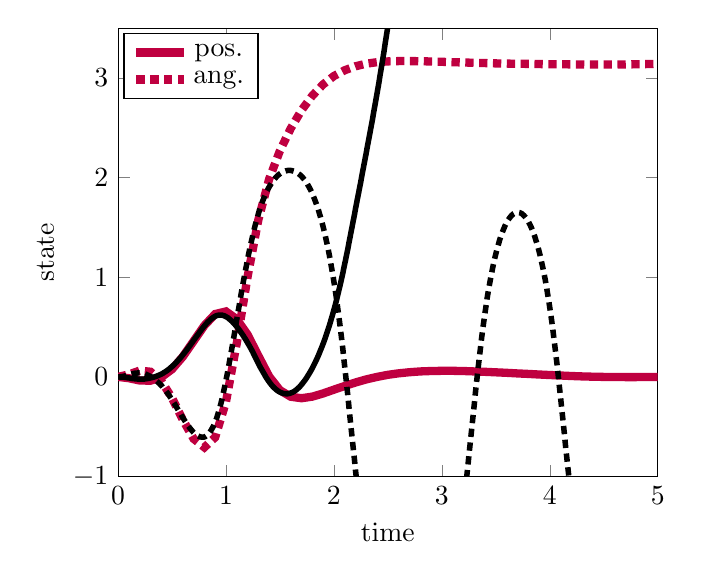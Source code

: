 \begin{tikzpicture}[]
\begin{axis}[legend style = {{at={(0.01,0.99)},anchor=north west}}, ylabel = {state}, xmin = {0.0}, xmax = {5.0}, axis equal image = {false}, ymax = {3.5}, xlabel = {time}, hide axis = {false}, ymin = {-1}]\addplot+ [mark = {}, color=purple, line width=3pt]coordinates {
(0.0, 0.0)
(0.1, -0.013)
(0.2, -0.036)
(0.3, -0.038)
(0.4, -0.004)
(0.5, 0.077)
(0.6, 0.203)
(0.7, 0.359)
(0.8, 0.516)
(0.9, 0.631)
(1.0, 0.657)
(1.1, 0.579)
(1.2, 0.424)
(1.3, 0.212)
(1.4, 0.004)
(1.5, -0.134)
(1.6, -0.199)
(1.7, -0.214)
(1.8, -0.198)
(1.9, -0.166)
(2.0, -0.128)
(2.1, -0.091)
(2.2, -0.056)
(2.3, -0.025)
(2.4, 0.0)
(2.5, 0.021)
(2.6, 0.036)
(2.7, 0.047)
(2.8, 0.055)
(2.9, 0.059)
(3.0, 0.061)
(3.1, 0.061)
(3.2, 0.059)
(3.3, 0.055)
(3.4, 0.051)
(3.5, 0.046)
(3.6, 0.041)
(3.7, 0.035)
(3.8, 0.03)
(3.9, 0.024)
(4.0, 0.019)
(4.1, 0.014)
(4.2, 0.009)
(4.3, 0.005)
(4.4, 0.002)
(4.5, -3.554e-5)
(4.6, -0.001)
(4.7, -0.002)
(4.8, -0.002)
(4.9, -0.001)
(5.0, 0.0)
};
\addplot+ [mark = {}, color=purple, line width=3pt, densely dashed]coordinates {
(0.0, 0.0)
(0.1, 0.025)
(0.2, 0.063)
(0.3, 0.052)
(0.4, -0.039)
(0.5, -0.212)
(0.6, -0.43)
(0.7, -0.621)
(0.8, -0.707)
(0.9, -0.606)
(1.0, -0.25)
(1.1, 0.339)
(1.2, 1.005)
(1.3, 1.577)
(1.4, 1.986)
(1.5, 2.271)
(1.6, 2.494)
(1.7, 2.677)
(1.8, 2.823)
(1.9, 2.936)
(2.0, 3.02)
(2.1, 3.078)
(2.2, 3.118)
(2.3, 3.144)
(2.4, 3.159)
(2.5, 3.167)
(2.6, 3.17)
(2.7, 3.17)
(2.8, 3.169)
(2.9, 3.166)
(3.0, 3.163)
(3.1, 3.159)
(3.2, 3.156)
(3.3, 3.153)
(3.4, 3.15)
(3.5, 3.147)
(3.6, 3.145)
(3.7, 3.143)
(3.8, 3.142)
(3.9, 3.14)
(4.0, 3.139)
(4.1, 3.138)
(4.2, 3.137)
(4.3, 3.136)
(4.4, 3.135)
(4.5, 3.135)
(4.6, 3.135)
(4.7, 3.136)
(4.8, 3.138)
(4.9, 3.14)
(5.0, 3.142)
};
\addplot+ [mark = {}, color=black, line width=2pt]coordinates {
(0.0, 0.0)
(0.01, -0.0)
(0.02, -0.001)
(0.029, -0.001)
(0.039, -0.002)
(0.049, -0.003)
(0.059, -0.004)
(0.069, -0.005)
(0.079, -0.007)
(0.088, -0.009)
(0.098, -0.01)
(0.108, -0.012)
(0.118, -0.014)
(0.128, -0.016)
(0.138, -0.017)
(0.147, -0.018)
(0.157, -0.019)
(0.167, -0.02)
(0.177, -0.021)
(0.187, -0.022)
(0.196, -0.023)
(0.206, -0.023)
(0.216, -0.023)
(0.226, -0.023)
(0.236, -0.022)
(0.246, -0.021)
(0.255, -0.019)
(0.265, -0.018)
(0.275, -0.016)
(0.285, -0.014)
(0.295, -0.012)
(0.305, -0.009)
(0.314, -0.007)
(0.324, -0.004)
(0.334, -0.001)
(0.344, 0.003)
(0.354, 0.006)
(0.363, 0.01)
(0.373, 0.015)
(0.383, 0.019)
(0.393, 0.024)
(0.403, 0.029)
(0.413, 0.035)
(0.422, 0.041)
(0.432, 0.048)
(0.442, 0.055)
(0.452, 0.062)
(0.462, 0.07)
(0.472, 0.078)
(0.481, 0.087)
(0.491, 0.096)
(0.501, 0.105)
(0.511, 0.115)
(0.521, 0.125)
(0.53, 0.135)
(0.54, 0.146)
(0.55, 0.158)
(0.56, 0.17)
(0.57, 0.182)
(0.58, 0.194)
(0.589, 0.207)
(0.599, 0.22)
(0.609, 0.234)
(0.619, 0.247)
(0.629, 0.261)
(0.639, 0.275)
(0.648, 0.289)
(0.658, 0.303)
(0.668, 0.318)
(0.678, 0.333)
(0.688, 0.348)
(0.697, 0.363)
(0.707, 0.377)
(0.717, 0.392)
(0.727, 0.407)
(0.737, 0.421)
(0.747, 0.436)
(0.756, 0.45)
(0.766, 0.464)
(0.776, 0.479)
(0.786, 0.493)
(0.796, 0.506)
(0.806, 0.519)
(0.815, 0.531)
(0.825, 0.543)
(0.835, 0.554)
(0.845, 0.564)
(0.855, 0.574)
(0.864, 0.583)
(0.874, 0.591)
(0.884, 0.598)
(0.894, 0.605)
(0.904, 0.611)
(0.914, 0.615)
(0.923, 0.618)
(0.933, 0.62)
(0.943, 0.621)
(0.953, 0.621)
(0.963, 0.62)
(0.972, 0.617)
(0.982, 0.614)
(0.992, 0.609)
(1.002, 0.603)
(1.012, 0.597)
(1.022, 0.59)
(1.031, 0.581)
(1.041, 0.572)
(1.051, 0.563)
(1.061, 0.552)
(1.071, 0.541)
(1.081, 0.529)
(1.09, 0.517)
(1.1, 0.504)
(1.11, 0.49)
(1.12, 0.476)
(1.13, 0.461)
(1.139, 0.446)
(1.149, 0.431)
(1.159, 0.415)
(1.169, 0.398)
(1.179, 0.381)
(1.189, 0.364)
(1.198, 0.346)
(1.208, 0.328)
(1.218, 0.309)
(1.228, 0.29)
(1.238, 0.27)
(1.248, 0.25)
(1.257, 0.229)
(1.267, 0.208)
(1.277, 0.186)
(1.287, 0.164)
(1.297, 0.142)
(1.306, 0.122)
(1.316, 0.101)
(1.326, 0.082)
(1.336, 0.063)
(1.346, 0.044)
(1.356, 0.026)
(1.365, 0.008)
(1.375, -0.01)
(1.385, -0.026)
(1.395, -0.042)
(1.405, -0.057)
(1.415, -0.071)
(1.424, -0.084)
(1.434, -0.096)
(1.444, -0.107)
(1.454, -0.117)
(1.464, -0.126)
(1.473, -0.135)
(1.483, -0.142)
(1.493, -0.149)
(1.503, -0.154)
(1.513, -0.159)
(1.523, -0.163)
(1.532, -0.166)
(1.542, -0.168)
(1.552, -0.169)
(1.562, -0.169)
(1.572, -0.169)
(1.582, -0.167)
(1.591, -0.165)
(1.601, -0.161)
(1.611, -0.157)
(1.621, -0.152)
(1.631, -0.146)
(1.64, -0.139)
(1.65, -0.131)
(1.66, -0.122)
(1.67, -0.112)
(1.68, -0.102)
(1.69, -0.09)
(1.699, -0.078)
(1.709, -0.065)
(1.719, -0.051)
(1.729, -0.037)
(1.739, -0.022)
(1.749, -0.006)
(1.758, 0.011)
(1.768, 0.028)
(1.778, 0.046)
(1.788, 0.065)
(1.798, 0.084)
(1.807, 0.104)
(1.817, 0.125)
(1.827, 0.147)
(1.837, 0.17)
(1.847, 0.193)
(1.857, 0.217)
(1.866, 0.242)
(1.876, 0.268)
(1.886, 0.294)
(1.896, 0.322)
(1.906, 0.35)
(1.916, 0.38)
(1.925, 0.41)
(1.935, 0.441)
(1.945, 0.473)
(1.955, 0.506)
(1.965, 0.541)
(1.974, 0.576)
(1.984, 0.612)
(1.994, 0.65)
(2.004, 0.689)
(2.014, 0.729)
(2.024, 0.77)
(2.033, 0.812)
(2.043, 0.856)
(2.053, 0.901)
(2.063, 0.947)
(2.073, 0.995)
(2.083, 1.043)
(2.092, 1.093)
(2.102, 1.144)
(2.112, 1.196)
(2.122, 1.249)
(2.132, 1.303)
(2.141, 1.357)
(2.151, 1.411)
(2.161, 1.466)
(2.171, 1.522)
(2.181, 1.577)
(2.191, 1.632)
(2.2, 1.688)
(2.21, 1.743)
(2.22, 1.799)
(2.23, 1.854)
(2.24, 1.91)
(2.25, 1.965)
(2.259, 2.021)
(2.269, 2.077)
(2.279, 2.133)
(2.289, 2.189)
(2.299, 2.245)
(2.308, 2.301)
(2.318, 2.358)
(2.328, 2.415)
(2.338, 2.473)
(2.348, 2.531)
(2.358, 2.589)
(2.367, 2.649)
(2.377, 2.708)
(2.387, 2.769)
(2.397, 2.83)
(2.407, 2.892)
(2.417, 2.954)
(2.426, 3.018)
(2.436, 3.082)
(2.446, 3.147)
(2.456, 3.213)
(2.466, 3.28)
(2.475, 3.348)
(2.485, 3.416)
(2.495, 3.486)
(2.505, 3.556)
(2.515, 3.627)
(2.525, 3.699)
(2.534, 3.772)
(2.544, 3.846)
(2.554, 3.921)
(2.564, 3.997)
(2.574, 4.073)
(2.583, 4.151)
(2.593, 4.229)
(2.603, 4.308)
(2.613, 4.388)
(2.623, 4.469)
(2.633, 4.551)
(2.642, 4.634)
(2.652, 4.717)
(2.662, 4.801)
(2.672, 4.887)
(2.682, 4.973)
(2.692, 5.06)
(2.701, 5.147)
(2.711, 5.236)
(2.721, 5.325)
(2.731, 5.415)
(2.741, 5.506)
(2.75, 5.598)
(2.76, 5.691)
(2.77, 5.784)
(2.78, 5.879)
(2.79, 5.974)
(2.8, 6.07)
(2.809, 6.167)
(2.819, 6.265)
(2.829, 6.364)
(2.839, 6.463)
(2.849, 6.564)
(2.859, 6.665)
(2.868, 6.767)
(2.878, 6.87)
(2.888, 6.974)
(2.898, 7.079)
(2.908, 7.184)
(2.917, 7.291)
(2.927, 7.398)
(2.937, 7.506)
(2.947, 7.616)
(2.957, 7.726)
(2.967, 7.837)
(2.976, 7.949)
(2.986, 8.061)
(2.996, 8.175)
(3.006, 8.29)
(3.016, 8.405)
(3.026, 8.521)
(3.035, 8.638)
(3.045, 8.755)
(3.055, 8.874)
(3.065, 8.994)
(3.075, 9.114)
(3.084, 9.236)
(3.094, 9.358)
(3.104, 9.481)
(3.114, 9.604)
(3.124, 9.728)
(3.134, 9.853)
(3.143, 9.978)
(3.153, 10.103)
(3.163, 10.229)
(3.173, 10.355)
(3.183, 10.482)
(3.193, 10.608)
(3.202, 10.735)
(3.212, 10.862)
(3.222, 10.99)
(3.232, 11.117)
(3.242, 11.245)
(3.251, 11.372)
(3.261, 11.501)
(3.271, 11.629)
(3.281, 11.758)
(3.291, 11.887)
(3.301, 12.017)
(3.31, 12.148)
(3.32, 12.28)
(3.33, 12.413)
(3.34, 12.547)
(3.35, 12.682)
(3.36, 12.819)
(3.369, 12.957)
(3.379, 13.096)
(3.389, 13.237)
(3.399, 13.379)
(3.409, 13.523)
(3.418, 13.668)
(3.428, 13.814)
(3.438, 13.962)
(3.448, 14.111)
(3.458, 14.262)
(3.468, 14.414)
(3.477, 14.567)
(3.487, 14.721)
(3.497, 14.877)
(3.507, 15.033)
(3.517, 15.191)
(3.527, 15.35)
(3.536, 15.51)
(3.546, 15.671)
(3.556, 15.833)
(3.566, 15.996)
(3.576, 16.161)
(3.585, 16.326)
(3.595, 16.492)
(3.605, 16.659)
(3.615, 16.827)
(3.625, 16.996)
(3.635, 17.166)
(3.644, 17.337)
(3.654, 17.509)
(3.664, 17.682)
(3.674, 17.855)
(3.684, 18.03)
(3.694, 18.206)
(3.703, 18.382)
(3.713, 18.56)
(3.723, 18.738)
(3.733, 18.917)
(3.743, 19.098)
(3.752, 19.279)
(3.762, 19.461)
(3.772, 19.644)
(3.782, 19.828)
(3.792, 20.013)
(3.802, 20.199)
(3.811, 20.385)
(3.821, 20.573)
(3.831, 20.762)
(3.841, 20.952)
(3.851, 21.143)
(3.861, 21.334)
(3.87, 21.527)
(3.88, 21.721)
(3.89, 21.916)
(3.9, 22.112)
(3.91, 22.31)
(3.919, 22.508)
(3.929, 22.708)
(3.939, 22.909)
(3.949, 23.111)
(3.959, 23.314)
(3.969, 23.519)
(3.978, 23.725)
(3.988, 23.932)
(3.998, 24.141)
(4.008, 24.351)
(4.018, 24.563)
(4.028, 24.776)
(4.037, 24.991)
(4.047, 25.207)
(4.057, 25.424)
(4.067, 25.643)
(4.077, 25.863)
(4.086, 26.084)
(4.096, 26.307)
(4.106, 26.53)
(4.116, 26.754)
(4.126, 26.978)
(4.136, 27.203)
(4.145, 27.429)
(4.155, 27.655)
(4.165, 27.881)
(4.175, 28.107)
(4.185, 28.334)
(4.194, 28.56)
(4.204, 28.787)
(4.214, 29.014)
(4.224, 29.241)
(4.234, 29.469)
(4.244, 29.697)
(4.253, 29.925)
(4.263, 30.153)
(4.273, 30.382)
(4.283, 30.612)
(4.293, 30.841)
(4.303, 31.072)
(4.312, 31.303)
(4.322, 31.535)
(4.332, 31.768)
(4.342, 32.001)
(4.352, 32.235)
(4.361, 32.471)
(4.371, 32.707)
(4.381, 32.944)
(4.391, 33.182)
(4.401, 33.421)
(4.411, 33.662)
(4.42, 33.903)
(4.43, 34.145)
(4.44, 34.389)
(4.45, 34.634)
(4.46, 34.88)
(4.47, 35.127)
(4.479, 35.375)
(4.489, 35.624)
(4.499, 35.874)
(4.509, 36.126)
(4.519, 36.379)
(4.528, 36.632)
(4.538, 36.887)
(4.548, 37.143)
(4.558, 37.4)
(4.568, 37.659)
(4.578, 37.918)
(4.587, 38.178)
(4.597, 38.44)
(4.607, 38.703)
(4.617, 38.967)
(4.627, 39.231)
(4.637, 39.498)
(4.646, 39.765)
(4.656, 40.033)
(4.666, 40.302)
(4.676, 40.573)
(4.686, 40.845)
(4.695, 41.118)
(4.705, 41.392)
(4.715, 41.666)
(4.725, 41.942)
(4.735, 42.219)
(4.745, 42.497)
(4.754, 42.775)
(4.764, 43.055)
(4.774, 43.335)
(4.784, 43.616)
(4.794, 43.898)
(4.804, 44.181)
(4.813, 44.465)
(4.823, 44.749)
(4.833, 45.031)
(4.843, 45.312)
(4.853, 45.593)
(4.862, 45.872)
(4.872, 46.15)
(4.882, 46.427)
(4.892, 46.703)
(4.902, 46.978)
(4.912, 47.252)
(4.921, 47.524)
(4.931, 47.796)
(4.941, 48.067)
(4.951, 48.336)
(4.961, 48.604)
(4.971, 48.871)
(4.98, 49.137)
(4.99, 49.402)
(5.0, 49.666)
};
\addlegendentry{pos.}
\addplot+ [mark = {}, color=black, line width=2pt, densely dashed]coordinates {
(0.0, 0.0)
(0.01, 0.0)
(0.02, 0.001)
(0.029, 0.003)
(0.039, 0.004)
(0.049, 0.006)
(0.059, 0.008)
(0.069, 0.011)
(0.079, 0.014)
(0.088, 0.017)
(0.098, 0.021)
(0.108, 0.024)
(0.118, 0.027)
(0.128, 0.03)
(0.138, 0.033)
(0.147, 0.035)
(0.157, 0.037)
(0.167, 0.038)
(0.177, 0.039)
(0.187, 0.04)
(0.196, 0.04)
(0.206, 0.04)
(0.216, 0.039)
(0.226, 0.037)
(0.236, 0.035)
(0.246, 0.032)
(0.255, 0.028)
(0.265, 0.023)
(0.275, 0.018)
(0.285, 0.013)
(0.295, 0.007)
(0.305, 0.001)
(0.314, -0.005)
(0.324, -0.012)
(0.334, -0.02)
(0.344, -0.028)
(0.354, -0.037)
(0.363, -0.046)
(0.373, -0.056)
(0.383, -0.066)
(0.393, -0.077)
(0.403, -0.088)
(0.413, -0.1)
(0.422, -0.112)
(0.432, -0.126)
(0.442, -0.139)
(0.452, -0.154)
(0.462, -0.168)
(0.472, -0.183)
(0.481, -0.199)
(0.491, -0.215)
(0.501, -0.232)
(0.511, -0.249)
(0.521, -0.265)
(0.53, -0.283)
(0.54, -0.3)
(0.55, -0.318)
(0.56, -0.336)
(0.57, -0.354)
(0.58, -0.371)
(0.589, -0.389)
(0.599, -0.407)
(0.609, -0.424)
(0.619, -0.441)
(0.629, -0.457)
(0.639, -0.473)
(0.648, -0.488)
(0.658, -0.503)
(0.668, -0.517)
(0.678, -0.531)
(0.688, -0.543)
(0.697, -0.555)
(0.707, -0.566)
(0.717, -0.575)
(0.727, -0.583)
(0.737, -0.59)
(0.747, -0.595)
(0.756, -0.6)
(0.766, -0.603)
(0.776, -0.605)
(0.786, -0.605)
(0.796, -0.604)
(0.806, -0.6)
(0.815, -0.594)
(0.825, -0.586)
(0.835, -0.576)
(0.845, -0.564)
(0.855, -0.549)
(0.864, -0.532)
(0.874, -0.513)
(0.884, -0.493)
(0.894, -0.469)
(0.904, -0.442)
(0.914, -0.413)
(0.923, -0.381)
(0.933, -0.345)
(0.943, -0.307)
(0.953, -0.267)
(0.963, -0.223)
(0.972, -0.177)
(0.982, -0.128)
(0.992, -0.077)
(1.002, -0.024)
(1.012, 0.031)
(1.022, 0.088)
(1.031, 0.146)
(1.041, 0.205)
(1.051, 0.266)
(1.061, 0.327)
(1.071, 0.389)
(1.081, 0.452)
(1.09, 0.514)
(1.1, 0.577)
(1.11, 0.64)
(1.12, 0.702)
(1.13, 0.764)
(1.139, 0.825)
(1.149, 0.885)
(1.159, 0.945)
(1.169, 1.003)
(1.179, 1.06)
(1.189, 1.116)
(1.198, 1.17)
(1.208, 1.223)
(1.218, 1.275)
(1.228, 1.325)
(1.238, 1.373)
(1.248, 1.419)
(1.257, 1.464)
(1.267, 1.507)
(1.277, 1.548)
(1.287, 1.587)
(1.297, 1.624)
(1.306, 1.66)
(1.316, 1.693)
(1.326, 1.724)
(1.336, 1.754)
(1.346, 1.782)
(1.356, 1.808)
(1.365, 1.833)
(1.375, 1.856)
(1.385, 1.877)
(1.395, 1.897)
(1.405, 1.916)
(1.415, 1.933)
(1.424, 1.95)
(1.434, 1.965)
(1.444, 1.979)
(1.454, 1.992)
(1.464, 2.004)
(1.473, 2.015)
(1.483, 2.025)
(1.493, 2.034)
(1.503, 2.041)
(1.513, 2.048)
(1.523, 2.055)
(1.532, 2.06)
(1.542, 2.064)
(1.552, 2.068)
(1.562, 2.07)
(1.572, 2.072)
(1.582, 2.073)
(1.591, 2.073)
(1.601, 2.072)
(1.611, 2.07)
(1.621, 2.067)
(1.631, 2.064)
(1.64, 2.059)
(1.65, 2.054)
(1.66, 2.048)
(1.67, 2.041)
(1.68, 2.033)
(1.69, 2.024)
(1.699, 2.014)
(1.709, 2.003)
(1.719, 1.99)
(1.729, 1.977)
(1.739, 1.962)
(1.749, 1.946)
(1.758, 1.928)
(1.768, 1.909)
(1.778, 1.889)
(1.788, 1.868)
(1.798, 1.845)
(1.807, 1.82)
(1.817, 1.794)
(1.827, 1.766)
(1.837, 1.737)
(1.847, 1.706)
(1.857, 1.673)
(1.866, 1.639)
(1.876, 1.603)
(1.886, 1.564)
(1.896, 1.524)
(1.906, 1.482)
(1.916, 1.438)
(1.925, 1.391)
(1.935, 1.342)
(1.945, 1.291)
(1.955, 1.237)
(1.965, 1.181)
(1.974, 1.122)
(1.984, 1.06)
(1.994, 0.996)
(2.004, 0.928)
(2.014, 0.858)
(2.024, 0.784)
(2.033, 0.708)
(2.043, 0.628)
(2.053, 0.545)
(2.063, 0.458)
(2.073, 0.369)
(2.083, 0.277)
(2.092, 0.181)
(2.102, 0.084)
(2.112, -0.016)
(2.122, -0.118)
(2.132, -0.22)
(2.141, -0.324)
(2.151, -0.428)
(2.161, -0.531)
(2.171, -0.634)
(2.181, -0.736)
(2.191, -0.837)
(2.2, -0.937)
(2.21, -1.035)
(2.22, -1.131)
(2.23, -1.225)
(2.24, -1.318)
(2.25, -1.409)
(2.259, -1.497)
(2.269, -1.584)
(2.279, -1.669)
(2.289, -1.752)
(2.299, -1.833)
(2.308, -1.912)
(2.318, -1.988)
(2.328, -2.063)
(2.338, -2.135)
(2.348, -2.205)
(2.358, -2.274)
(2.367, -2.339)
(2.377, -2.403)
(2.387, -2.464)
(2.397, -2.523)
(2.407, -2.58)
(2.417, -2.634)
(2.426, -2.686)
(2.436, -2.735)
(2.446, -2.783)
(2.456, -2.827)
(2.466, -2.87)
(2.475, -2.911)
(2.485, -2.949)
(2.495, -2.985)
(2.505, -3.019)
(2.515, -3.051)
(2.525, -3.082)
(2.534, -3.11)
(2.544, -3.136)
(2.554, -3.161)
(2.564, -3.184)
(2.574, -3.205)
(2.583, -3.225)
(2.593, -3.243)
(2.603, -3.259)
(2.613, -3.274)
(2.623, -3.288)
(2.633, -3.3)
(2.642, -3.311)
(2.652, -3.32)
(2.662, -3.328)
(2.672, -3.335)
(2.682, -3.341)
(2.692, -3.345)
(2.701, -3.348)
(2.711, -3.35)
(2.721, -3.35)
(2.731, -3.349)
(2.741, -3.348)
(2.75, -3.344)
(2.76, -3.34)
(2.77, -3.334)
(2.78, -3.327)
(2.79, -3.319)
(2.8, -3.309)
(2.809, -3.298)
(2.819, -3.286)
(2.829, -3.273)
(2.839, -3.257)
(2.849, -3.241)
(2.859, -3.222)
(2.868, -3.203)
(2.878, -3.181)
(2.888, -3.158)
(2.898, -3.134)
(2.908, -3.107)
(2.917, -3.079)
(2.927, -3.048)
(2.937, -3.016)
(2.947, -2.982)
(2.957, -2.945)
(2.967, -2.907)
(2.976, -2.866)
(2.986, -2.823)
(2.996, -2.778)
(3.006, -2.731)
(3.016, -2.681)
(3.026, -2.629)
(3.035, -2.575)
(3.045, -2.518)
(3.055, -2.458)
(3.065, -2.395)
(3.075, -2.331)
(3.084, -2.263)
(3.094, -2.193)
(3.104, -2.121)
(3.114, -2.046)
(3.124, -1.969)
(3.134, -1.889)
(3.143, -1.808)
(3.153, -1.724)
(3.163, -1.639)
(3.173, -1.551)
(3.183, -1.461)
(3.193, -1.37)
(3.202, -1.276)
(3.212, -1.181)
(3.222, -1.084)
(3.232, -0.986)
(3.242, -0.886)
(3.251, -0.785)
(3.261, -0.683)
(3.271, -0.58)
(3.281, -0.477)
(3.291, -0.373)
(3.301, -0.271)
(3.31, -0.169)
(3.32, -0.069)
(3.33, 0.029)
(3.34, 0.125)
(3.35, 0.219)
(3.36, 0.309)
(3.369, 0.396)
(3.379, 0.479)
(3.389, 0.559)
(3.399, 0.636)
(3.409, 0.709)
(3.418, 0.779)
(3.428, 0.845)
(3.438, 0.908)
(3.448, 0.967)
(3.458, 1.024)
(3.468, 1.078)
(3.477, 1.128)
(3.487, 1.176)
(3.497, 1.221)
(3.507, 1.264)
(3.517, 1.304)
(3.527, 1.341)
(3.536, 1.376)
(3.546, 1.409)
(3.556, 1.439)
(3.566, 1.467)
(3.576, 1.493)
(3.585, 1.517)
(3.595, 1.539)
(3.605, 1.559)
(3.615, 1.576)
(3.625, 1.592)
(3.635, 1.606)
(3.644, 1.618)
(3.654, 1.628)
(3.664, 1.637)
(3.674, 1.643)
(3.684, 1.647)
(3.694, 1.65)
(3.703, 1.651)
(3.713, 1.65)
(3.723, 1.648)
(3.733, 1.643)
(3.743, 1.637)
(3.752, 1.628)
(3.762, 1.618)
(3.772, 1.606)
(3.782, 1.593)
(3.792, 1.577)
(3.802, 1.559)
(3.811, 1.539)
(3.821, 1.518)
(3.831, 1.494)
(3.841, 1.468)
(3.851, 1.44)
(3.861, 1.409)
(3.87, 1.377)
(3.88, 1.342)
(3.89, 1.304)
(3.9, 1.265)
(3.91, 1.222)
(3.919, 1.177)
(3.929, 1.129)
(3.939, 1.079)
(3.949, 1.025)
(3.959, 0.969)
(3.969, 0.909)
(3.978, 0.846)
(3.988, 0.78)
(3.998, 0.71)
(4.008, 0.637)
(4.018, 0.561)
(4.028, 0.481)
(4.037, 0.397)
(4.047, 0.31)
(4.057, 0.22)
(4.067, 0.127)
(4.077, 0.031)
(4.086, -0.067)
(4.096, -0.167)
(4.106, -0.269)
(4.116, -0.372)
(4.126, -0.475)
(4.136, -0.578)
(4.145, -0.681)
(4.155, -0.783)
(4.165, -0.884)
(4.175, -0.984)
(4.185, -1.082)
(4.194, -1.179)
(4.204, -1.275)
(4.214, -1.368)
(4.224, -1.46)
(4.234, -1.549)
(4.244, -1.637)
(4.253, -1.723)
(4.263, -1.806)
(4.273, -1.888)
(4.283, -1.967)
(4.293, -2.044)
(4.303, -2.119)
(4.312, -2.192)
(4.322, -2.262)
(4.332, -2.33)
(4.342, -2.395)
(4.352, -2.457)
(4.361, -2.517)
(4.371, -2.574)
(4.381, -2.628)
(4.391, -2.68)
(4.401, -2.729)
(4.411, -2.775)
(4.42, -2.818)
(4.43, -2.859)
(4.44, -2.897)
(4.45, -2.932)
(4.46, -2.965)
(4.47, -2.995)
(4.479, -3.022)
(4.489, -3.047)
(4.499, -3.07)
(4.509, -3.09)
(4.519, -3.108)
(4.528, -3.124)
(4.538, -3.137)
(4.548, -3.148)
(4.558, -3.157)
(4.568, -3.164)
(4.578, -3.168)
(4.587, -3.17)
(4.597, -3.17)
(4.607, -3.168)
(4.617, -3.164)
(4.627, -3.158)
(4.637, -3.149)
(4.646, -3.138)
(4.656, -3.125)
(4.666, -3.109)
(4.676, -3.091)
(4.686, -3.071)
(4.695, -3.049)
(4.705, -3.024)
(4.715, -2.997)
(4.725, -2.967)
(4.735, -2.936)
(4.745, -2.902)
(4.754, -2.867)
(4.764, -2.829)
(4.774, -2.788)
(4.784, -2.746)
(4.794, -2.701)
(4.804, -2.654)
(4.813, -2.604)
(4.823, -2.553)
(4.833, -2.504)
(4.843, -2.455)
(4.853, -2.406)
(4.862, -2.358)
(4.872, -2.309)
(4.882, -2.261)
(4.892, -2.213)
(4.902, -2.164)
(4.912, -2.115)
(4.921, -2.065)
(4.931, -2.015)
(4.941, -1.964)
(4.951, -1.912)
(4.961, -1.858)
(4.971, -1.804)
(4.98, -1.748)
(4.99, -1.69)
(5.0, -1.631)
};
\addlegendentry{ang.}
\end{axis}

\end{tikzpicture}
